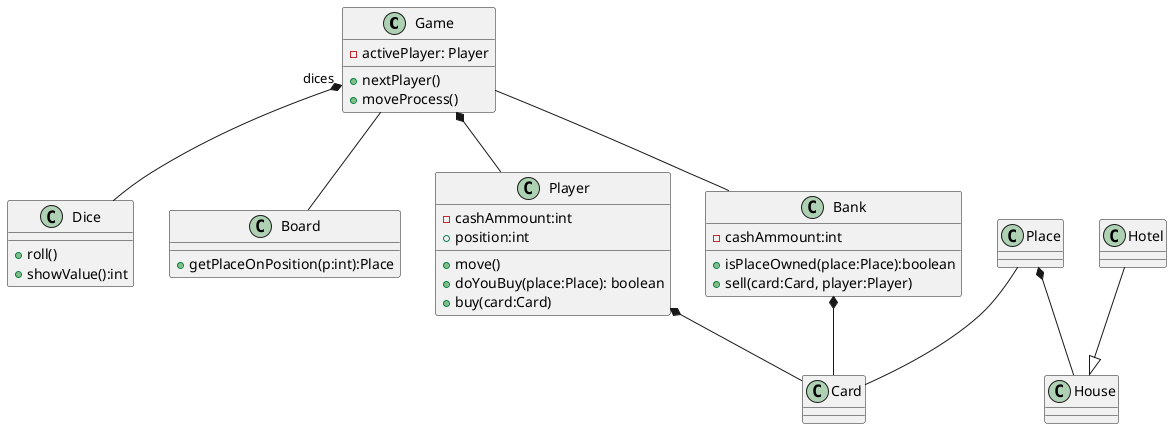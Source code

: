 @startuml

Game "dices" *-- Dice
Game -- Board
Player *-- Card
Bank *-- Card
Place -- Card
Game -- Bank
Game *-- Player
Hotel --|> House
Place *-- House
' Komentarz
/'
Komentarz
'/
class Dice{
    +roll()
    +showValue():int
}
'Controller of the game process'
class Game{
    -activePlayer: Player
    +nextPlayer()
    'implements move activity diagram'
    +moveProcess()
}
class Board{
    +getPlaceOnPosition(p:int):Place
}
class Bank{
    -cashAmmount:int
    +isPlaceOwned(place:Place):boolean
    /' 
        sell - operations:
        increase ammount, 
        remove card from bank,
        invoke buy on player
    '/
    +sell(card:Card, player:Player)
}
class Place
class Player{
    -cashAmmount:int
    +position:int 
    +move()
    +doYouBuy(place:Place): boolean
    /' 
        buy - operations:
        decrease ammount, 
        add card
    '/
    +buy(card:Card)
}
class Card
class House
class Hotel

@enduml